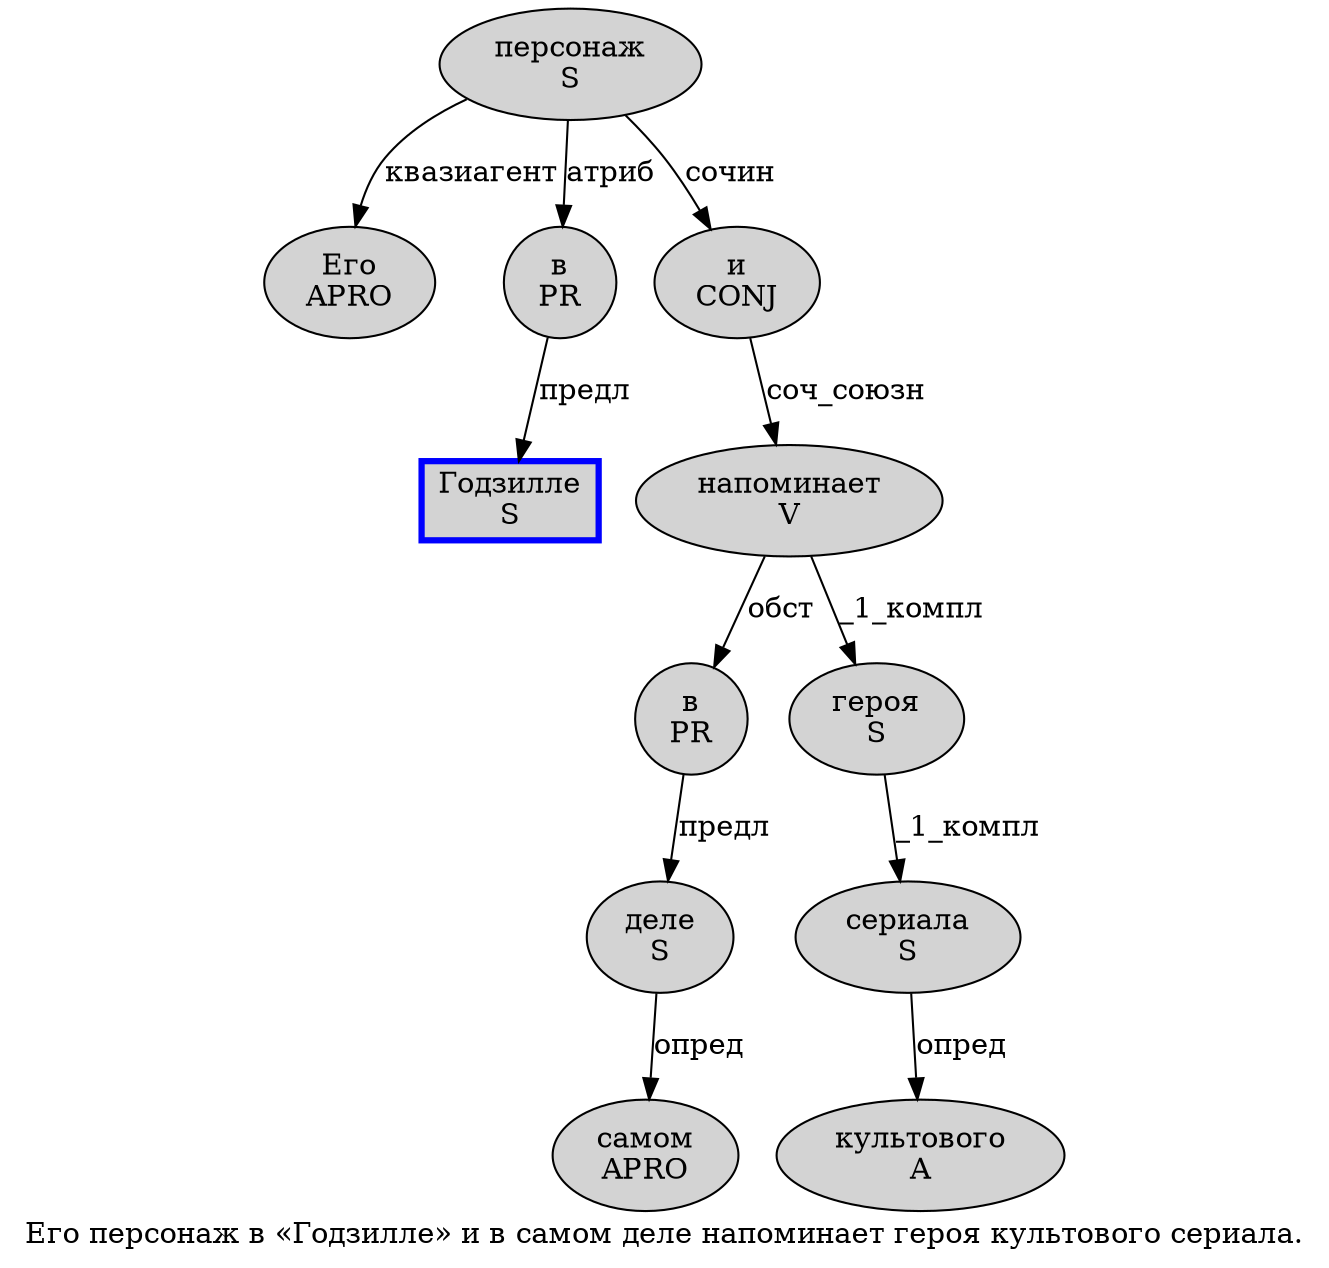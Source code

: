 digraph SENTENCE_4468 {
	graph [label="Его персонаж в «Годзилле» и в самом деле напоминает героя культового сериала."]
	node [style=filled]
		0 [label="Его
APRO" color="" fillcolor=lightgray penwidth=1 shape=ellipse]
		1 [label="персонаж
S" color="" fillcolor=lightgray penwidth=1 shape=ellipse]
		2 [label="в
PR" color="" fillcolor=lightgray penwidth=1 shape=ellipse]
		4 [label="Годзилле
S" color=blue fillcolor=lightgray penwidth=3 shape=box]
		6 [label="и
CONJ" color="" fillcolor=lightgray penwidth=1 shape=ellipse]
		7 [label="в
PR" color="" fillcolor=lightgray penwidth=1 shape=ellipse]
		8 [label="самом
APRO" color="" fillcolor=lightgray penwidth=1 shape=ellipse]
		9 [label="деле
S" color="" fillcolor=lightgray penwidth=1 shape=ellipse]
		10 [label="напоминает
V" color="" fillcolor=lightgray penwidth=1 shape=ellipse]
		11 [label="героя
S" color="" fillcolor=lightgray penwidth=1 shape=ellipse]
		12 [label="культового
A" color="" fillcolor=lightgray penwidth=1 shape=ellipse]
		13 [label="сериала
S" color="" fillcolor=lightgray penwidth=1 shape=ellipse]
			9 -> 8 [label="опред"]
			6 -> 10 [label="соч_союзн"]
			1 -> 0 [label="квазиагент"]
			1 -> 2 [label="атриб"]
			1 -> 6 [label="сочин"]
			13 -> 12 [label="опред"]
			2 -> 4 [label="предл"]
			11 -> 13 [label="_1_компл"]
			10 -> 7 [label="обст"]
			10 -> 11 [label="_1_компл"]
			7 -> 9 [label="предл"]
}
